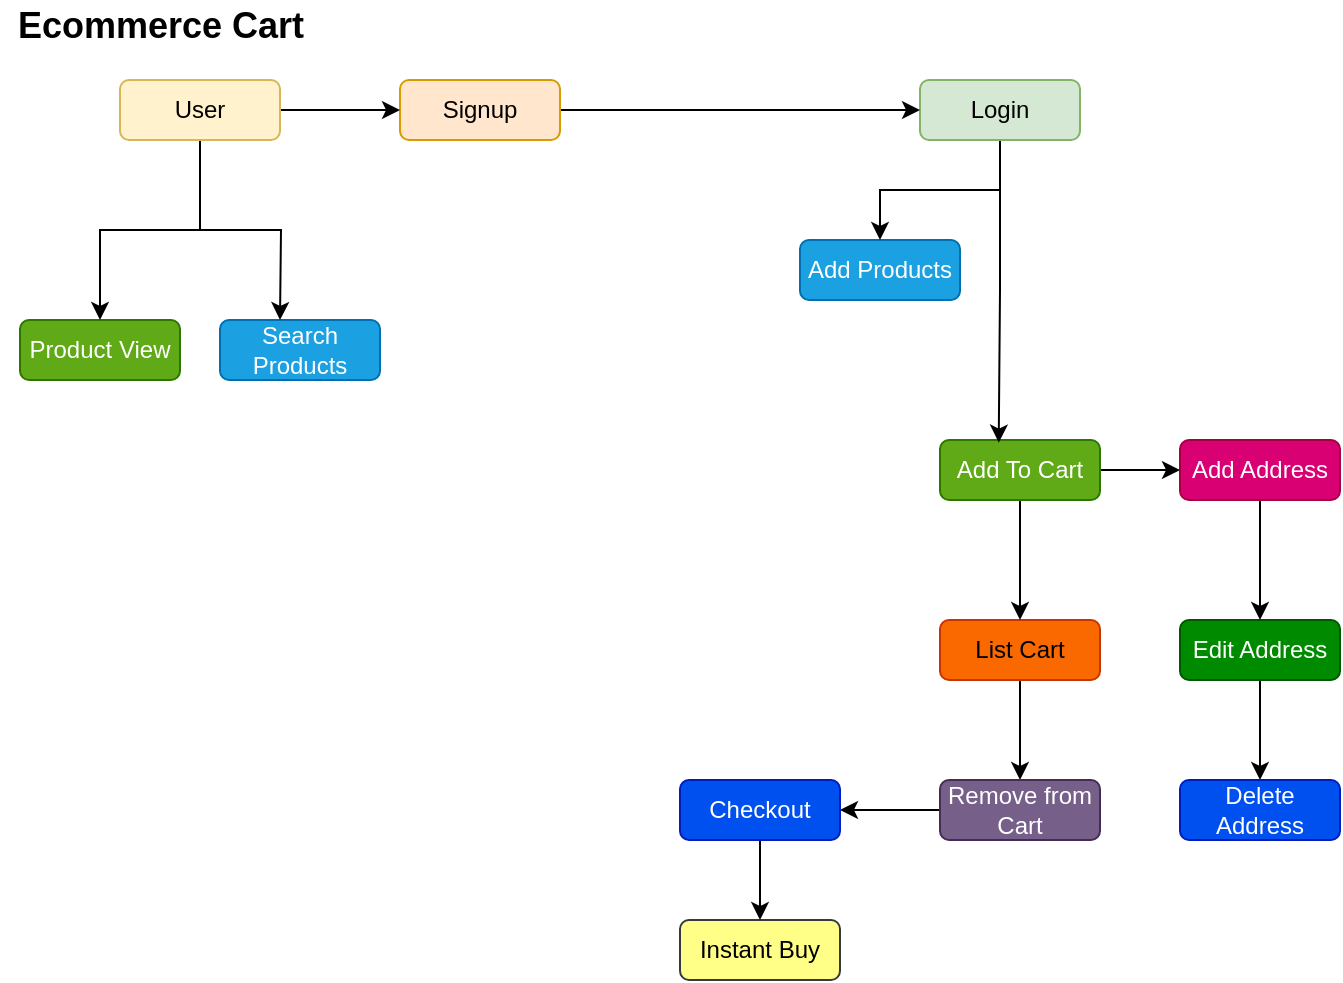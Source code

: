 <mxfile version="16.5.3" type="device"><diagram id="BaNHe_s0rmbeSvjKVLzH" name="Page-1"><mxGraphModel dx="782" dy="436" grid="1" gridSize="10" guides="1" tooltips="1" connect="1" arrows="1" fold="1" page="1" pageScale="1" pageWidth="850" pageHeight="1100" math="0" shadow="0"><root><mxCell id="0"/><mxCell id="1" parent="0"/><mxCell id="Grzm7Ulxni4u6SxrKMSy-45" style="edgeStyle=orthogonalEdgeStyle;rounded=0;orthogonalLoop=1;jettySize=auto;html=1;entryX=0.5;entryY=0;entryDx=0;entryDy=0;fontFamily=Helvetica;fontSize=12;fontColor=default;" parent="1" source="Grzm7Ulxni4u6SxrKMSy-10" target="Grzm7Ulxni4u6SxrKMSy-41" edge="1"><mxGeometry relative="1" as="geometry"/></mxCell><mxCell id="Grzm7Ulxni4u6SxrKMSy-10" value="Edit Address" style="whiteSpace=wrap;html=1;rounded=1;fontFamily=Helvetica;fontSize=12;fontColor=#ffffff;strokeColor=#005700;fillColor=#008a00;" parent="1" vertex="1"><mxGeometry x="590" y="310" width="80" height="30" as="geometry"/></mxCell><mxCell id="Grzm7Ulxni4u6SxrKMSy-46" style="edgeStyle=orthogonalEdgeStyle;rounded=0;orthogonalLoop=1;jettySize=auto;html=1;entryX=0.5;entryY=0;entryDx=0;entryDy=0;fontFamily=Helvetica;fontSize=12;fontColor=default;" parent="1" source="Grzm7Ulxni4u6SxrKMSy-11" target="Grzm7Ulxni4u6SxrKMSy-40" edge="1"><mxGeometry relative="1" as="geometry"/></mxCell><mxCell id="Grzm7Ulxni4u6SxrKMSy-11" value="List Cart" style="whiteSpace=wrap;html=1;rounded=1;fontFamily=Helvetica;fontSize=12;fontColor=#000000;strokeColor=#C73500;fillColor=#fa6800;" parent="1" vertex="1"><mxGeometry x="470" y="310" width="80" height="30" as="geometry"/></mxCell><mxCell id="Grzm7Ulxni4u6SxrKMSy-44" style="edgeStyle=orthogonalEdgeStyle;rounded=0;orthogonalLoop=1;jettySize=auto;html=1;entryX=0.5;entryY=0;entryDx=0;entryDy=0;fontFamily=Helvetica;fontSize=12;fontColor=default;" parent="1" source="Grzm7Ulxni4u6SxrKMSy-12" target="Grzm7Ulxni4u6SxrKMSy-10" edge="1"><mxGeometry relative="1" as="geometry"/></mxCell><mxCell id="Grzm7Ulxni4u6SxrKMSy-12" value="Add Address" style="whiteSpace=wrap;html=1;rounded=1;fontFamily=Helvetica;fontSize=12;fontColor=#ffffff;strokeColor=#A50040;fillColor=#d80073;" parent="1" vertex="1"><mxGeometry x="590" y="220" width="80" height="30" as="geometry"/></mxCell><mxCell id="Grzm7Ulxni4u6SxrKMSy-38" value="" style="edgeStyle=orthogonalEdgeStyle;rounded=0;orthogonalLoop=1;jettySize=auto;html=1;fontFamily=Helvetica;fontSize=12;fontColor=default;" parent="1" source="Grzm7Ulxni4u6SxrKMSy-13" target="Grzm7Ulxni4u6SxrKMSy-12" edge="1"><mxGeometry relative="1" as="geometry"/></mxCell><mxCell id="Grzm7Ulxni4u6SxrKMSy-39" style="edgeStyle=orthogonalEdgeStyle;rounded=0;orthogonalLoop=1;jettySize=auto;html=1;entryX=0.5;entryY=0;entryDx=0;entryDy=0;fontFamily=Helvetica;fontSize=12;fontColor=default;" parent="1" source="Grzm7Ulxni4u6SxrKMSy-13" target="Grzm7Ulxni4u6SxrKMSy-11" edge="1"><mxGeometry relative="1" as="geometry"/></mxCell><mxCell id="Grzm7Ulxni4u6SxrKMSy-13" value="Add To Cart" style="whiteSpace=wrap;html=1;rounded=1;fontFamily=Helvetica;fontSize=12;fontColor=#ffffff;strokeColor=#2D7600;fillColor=#60a917;" parent="1" vertex="1"><mxGeometry x="470" y="220" width="80" height="30" as="geometry"/></mxCell><mxCell id="Grzm7Ulxni4u6SxrKMSy-14" value="Add Products" style="whiteSpace=wrap;html=1;rounded=1;fontFamily=Helvetica;fontSize=12;fontColor=#ffffff;strokeColor=#006EAF;fillColor=#1ba1e2;" parent="1" vertex="1"><mxGeometry x="400" y="120" width="80" height="30" as="geometry"/></mxCell><mxCell id="Grzm7Ulxni4u6SxrKMSy-15" value="&lt;span&gt;Search Products&lt;/span&gt;" style="whiteSpace=wrap;html=1;rounded=1;fontFamily=Helvetica;fontSize=12;fontColor=#ffffff;strokeColor=#006EAF;fillColor=#1ba1e2;" parent="1" vertex="1"><mxGeometry x="110" y="160" width="80" height="30" as="geometry"/></mxCell><mxCell id="Grzm7Ulxni4u6SxrKMSy-16" value="&lt;span&gt;Product View&lt;/span&gt;" style="whiteSpace=wrap;html=1;rounded=1;fontFamily=Helvetica;fontSize=12;fontColor=#ffffff;strokeColor=#2D7600;fillColor=#60a917;" parent="1" vertex="1"><mxGeometry x="10" y="160" width="80" height="30" as="geometry"/></mxCell><mxCell id="Grzm7Ulxni4u6SxrKMSy-32" style="edgeStyle=orthogonalEdgeStyle;rounded=0;orthogonalLoop=1;jettySize=auto;html=1;entryX=0.5;entryY=0;entryDx=0;entryDy=0;fontFamily=Helvetica;fontSize=12;fontColor=default;" parent="1" source="Grzm7Ulxni4u6SxrKMSy-17" target="Grzm7Ulxni4u6SxrKMSy-14" edge="1"><mxGeometry relative="1" as="geometry"/></mxCell><mxCell id="Grzm7Ulxni4u6SxrKMSy-33" style="edgeStyle=orthogonalEdgeStyle;rounded=0;orthogonalLoop=1;jettySize=auto;html=1;entryX=0.367;entryY=0.044;entryDx=0;entryDy=0;entryPerimeter=0;fontFamily=Helvetica;fontSize=12;fontColor=default;" parent="1" source="Grzm7Ulxni4u6SxrKMSy-17" target="Grzm7Ulxni4u6SxrKMSy-13" edge="1"><mxGeometry relative="1" as="geometry"/></mxCell><mxCell id="Grzm7Ulxni4u6SxrKMSy-17" value="&lt;span&gt;Login&lt;/span&gt;" style="whiteSpace=wrap;html=1;rounded=1;fontFamily=Helvetica;fontSize=12;strokeColor=#82b366;fillColor=#d5e8d4;" parent="1" vertex="1"><mxGeometry x="460" y="40" width="80" height="30" as="geometry"/></mxCell><mxCell id="Grzm7Ulxni4u6SxrKMSy-31" style="edgeStyle=orthogonalEdgeStyle;rounded=0;orthogonalLoop=1;jettySize=auto;html=1;fontFamily=Helvetica;fontSize=12;fontColor=default;" parent="1" source="Grzm7Ulxni4u6SxrKMSy-18" target="Grzm7Ulxni4u6SxrKMSy-17" edge="1"><mxGeometry relative="1" as="geometry"/></mxCell><mxCell id="Grzm7Ulxni4u6SxrKMSy-18" value="&lt;span&gt;Signup&lt;/span&gt;" style="whiteSpace=wrap;html=1;rounded=1;fontFamily=Helvetica;fontSize=12;strokeColor=#d79b00;fillColor=#ffe6cc;" parent="1" vertex="1"><mxGeometry x="200" y="40" width="80" height="30" as="geometry"/></mxCell><mxCell id="Grzm7Ulxni4u6SxrKMSy-23" style="edgeStyle=orthogonalEdgeStyle;rounded=0;orthogonalLoop=1;jettySize=auto;html=1;exitX=0.5;exitY=1;exitDx=0;exitDy=0;entryX=0.5;entryY=0;entryDx=0;entryDy=0;fontFamily=Helvetica;fontSize=12;fontColor=default;" parent="1" source="Grzm7Ulxni4u6SxrKMSy-19" target="Grzm7Ulxni4u6SxrKMSy-16" edge="1"><mxGeometry relative="1" as="geometry"><Array as="points"><mxPoint x="100" y="115"/><mxPoint x="50" y="115"/></Array></mxGeometry></mxCell><mxCell id="Grzm7Ulxni4u6SxrKMSy-29" style="edgeStyle=orthogonalEdgeStyle;rounded=0;orthogonalLoop=1;jettySize=auto;html=1;fontFamily=Helvetica;fontSize=12;fontColor=default;" parent="1" source="Grzm7Ulxni4u6SxrKMSy-19" edge="1"><mxGeometry relative="1" as="geometry"><mxPoint x="140" y="160" as="targetPoint"/></mxGeometry></mxCell><mxCell id="Grzm7Ulxni4u6SxrKMSy-34" style="edgeStyle=orthogonalEdgeStyle;rounded=0;orthogonalLoop=1;jettySize=auto;html=1;entryX=0;entryY=0.5;entryDx=0;entryDy=0;fontFamily=Helvetica;fontSize=12;fontColor=default;" parent="1" source="Grzm7Ulxni4u6SxrKMSy-19" target="Grzm7Ulxni4u6SxrKMSy-18" edge="1"><mxGeometry relative="1" as="geometry"/></mxCell><mxCell id="Grzm7Ulxni4u6SxrKMSy-19" value="&lt;span&gt;User&lt;/span&gt;" style="whiteSpace=wrap;html=1;rounded=1;fontFamily=Helvetica;fontSize=12;strokeColor=#d6b656;fillColor=#fff2cc;" parent="1" vertex="1"><mxGeometry x="60" y="40" width="80" height="30" as="geometry"/></mxCell><mxCell id="Grzm7Ulxni4u6SxrKMSy-47" style="edgeStyle=orthogonalEdgeStyle;rounded=0;orthogonalLoop=1;jettySize=auto;html=1;entryX=1;entryY=0.5;entryDx=0;entryDy=0;fontFamily=Helvetica;fontSize=12;fontColor=default;" parent="1" source="Grzm7Ulxni4u6SxrKMSy-40" target="Grzm7Ulxni4u6SxrKMSy-43" edge="1"><mxGeometry relative="1" as="geometry"/></mxCell><mxCell id="Grzm7Ulxni4u6SxrKMSy-40" value="Remove from Cart" style="whiteSpace=wrap;html=1;rounded=1;fontFamily=Helvetica;fontSize=12;fontColor=#ffffff;strokeColor=#432D57;fillColor=#76608a;" parent="1" vertex="1"><mxGeometry x="470" y="390" width="80" height="30" as="geometry"/></mxCell><mxCell id="Grzm7Ulxni4u6SxrKMSy-41" value="Delete Address" style="whiteSpace=wrap;html=1;rounded=1;fontFamily=Helvetica;fontSize=12;fontColor=#ffffff;strokeColor=#001DBC;fillColor=#0050ef;" parent="1" vertex="1"><mxGeometry x="590" y="390" width="80" height="30" as="geometry"/></mxCell><mxCell id="Grzm7Ulxni4u6SxrKMSy-42" value="Instant Buy" style="whiteSpace=wrap;html=1;rounded=1;fontFamily=Helvetica;fontSize=12;strokeColor=#36393d;fillColor=#ffff88;" parent="1" vertex="1"><mxGeometry x="340" y="460" width="80" height="30" as="geometry"/></mxCell><mxCell id="Grzm7Ulxni4u6SxrKMSy-48" style="edgeStyle=orthogonalEdgeStyle;rounded=0;orthogonalLoop=1;jettySize=auto;html=1;entryX=0.5;entryY=0;entryDx=0;entryDy=0;fontFamily=Helvetica;fontSize=12;fontColor=default;" parent="1" source="Grzm7Ulxni4u6SxrKMSy-43" target="Grzm7Ulxni4u6SxrKMSy-42" edge="1"><mxGeometry relative="1" as="geometry"/></mxCell><mxCell id="Grzm7Ulxni4u6SxrKMSy-43" value="Checkout" style="whiteSpace=wrap;html=1;rounded=1;fontFamily=Helvetica;fontSize=12;fontColor=#ffffff;strokeColor=#001DBC;fillColor=#0050ef;" parent="1" vertex="1"><mxGeometry x="340" y="390" width="80" height="30" as="geometry"/></mxCell><mxCell id="Grzm7Ulxni4u6SxrKMSy-49" value="&lt;b&gt;&lt;font style=&quot;font-size: 18px&quot;&gt;Ecommerce Cart&lt;br&gt;&lt;/font&gt;&lt;/b&gt;&lt;br&gt;" style="text;html=1;align=center;verticalAlign=middle;resizable=0;points=[];autosize=1;strokeColor=none;fillColor=none;fontSize=12;fontFamily=Helvetica;fontColor=default;" parent="1" vertex="1"><mxGeometry width="160" height="40" as="geometry"/></mxCell></root></mxGraphModel></diagram></mxfile>